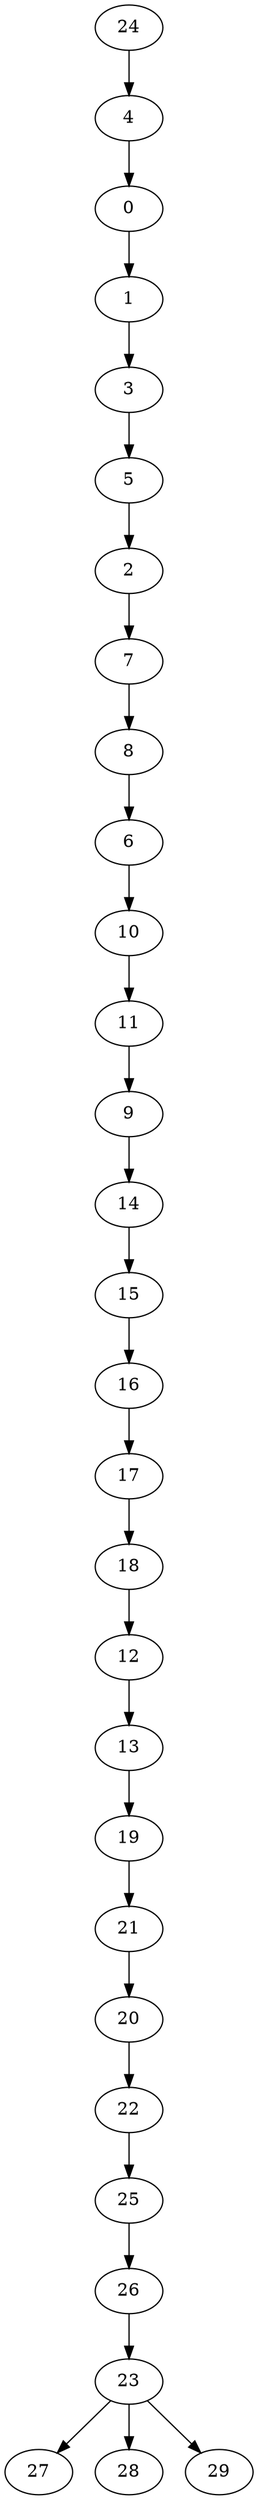 digraph {
	0 [label = 0]
	1 [label = 1]
	2 [label = 2]
	3 [label = 3]
	4 [label = 4]
	5 [label = 5]
	6 [label = 6]
	7 [label = 7]
	8 [label = 8]
	9 [label = 9]
	10 [label = 10]
	11 [label = 11]
	12 [label = 12]
	13 [label = 13]
	14 [label = 14]
	15 [label = 15]
	16 [label = 16]
	17 [label = 17]
	18 [label = 18]
	19 [label = 19]
	20 [label = 20]
	21 [label = 21]
	22 [label = 22]
	23 [label = 23]
	24 [label = 24]
	25 [label = 25]
	26 [label = 26]
	27 [label = 27]
	28 [label = 28]
	29 [label = 29]
	23->27;
	23->28;
	23->29;
	26->23;
	25->26;
	22->25;
	20->22;
	21->20;
	19->21;
	13->19;
	12->13;
	18->12;
	17->18;
	16->17;
	15->16;
	14->15;
	9->14;
	11->9;
	10->11;
	6->10;
	8->6;
	7->8;
	2->7;
	5->2;
	3->5;
	1->3;
	0->1;
	4->0;
	24->4;
}